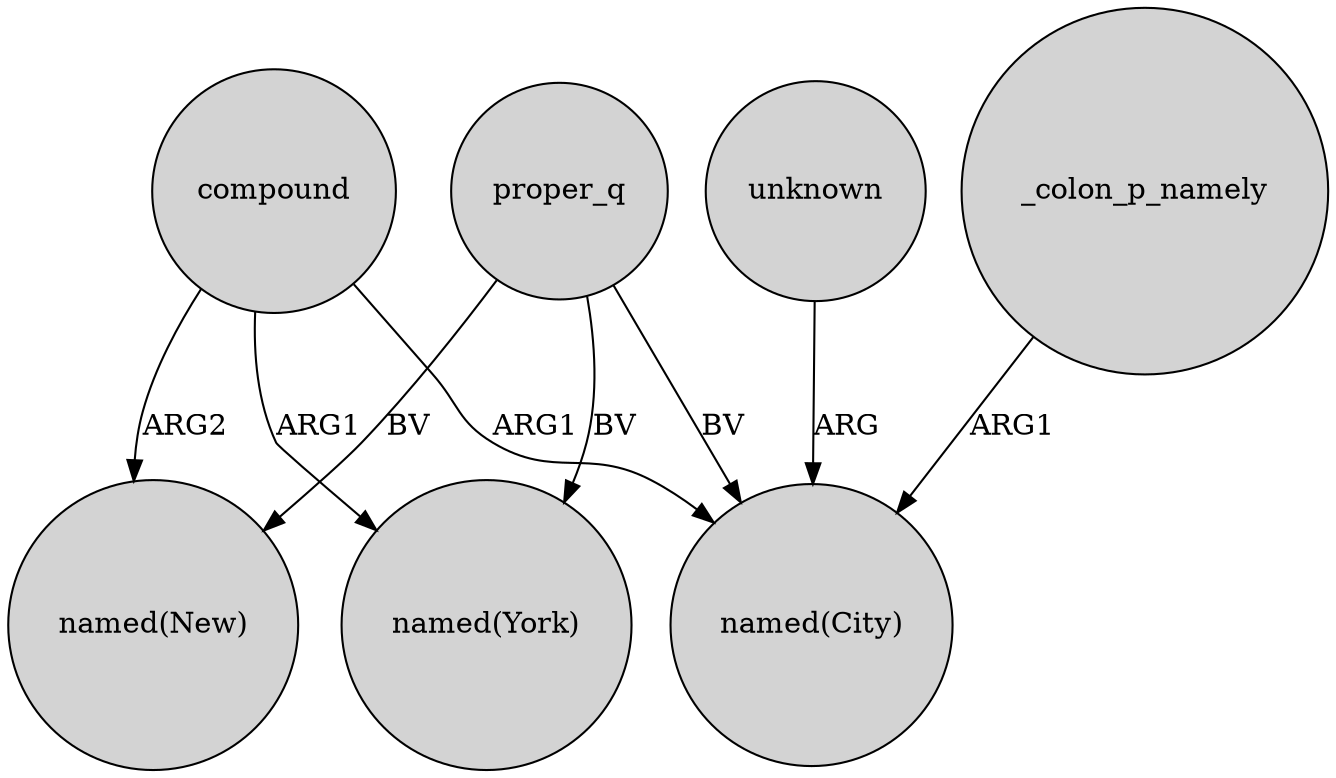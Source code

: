 digraph {
	node [shape=circle style=filled]
	compound -> "named(York)" [label=ARG1]
	compound -> "named(New)" [label=ARG2]
	unknown -> "named(City)" [label=ARG]
	proper_q -> "named(City)" [label=BV]
	proper_q -> "named(York)" [label=BV]
	proper_q -> "named(New)" [label=BV]
	_colon_p_namely -> "named(City)" [label=ARG1]
	compound -> "named(City)" [label=ARG1]
}
